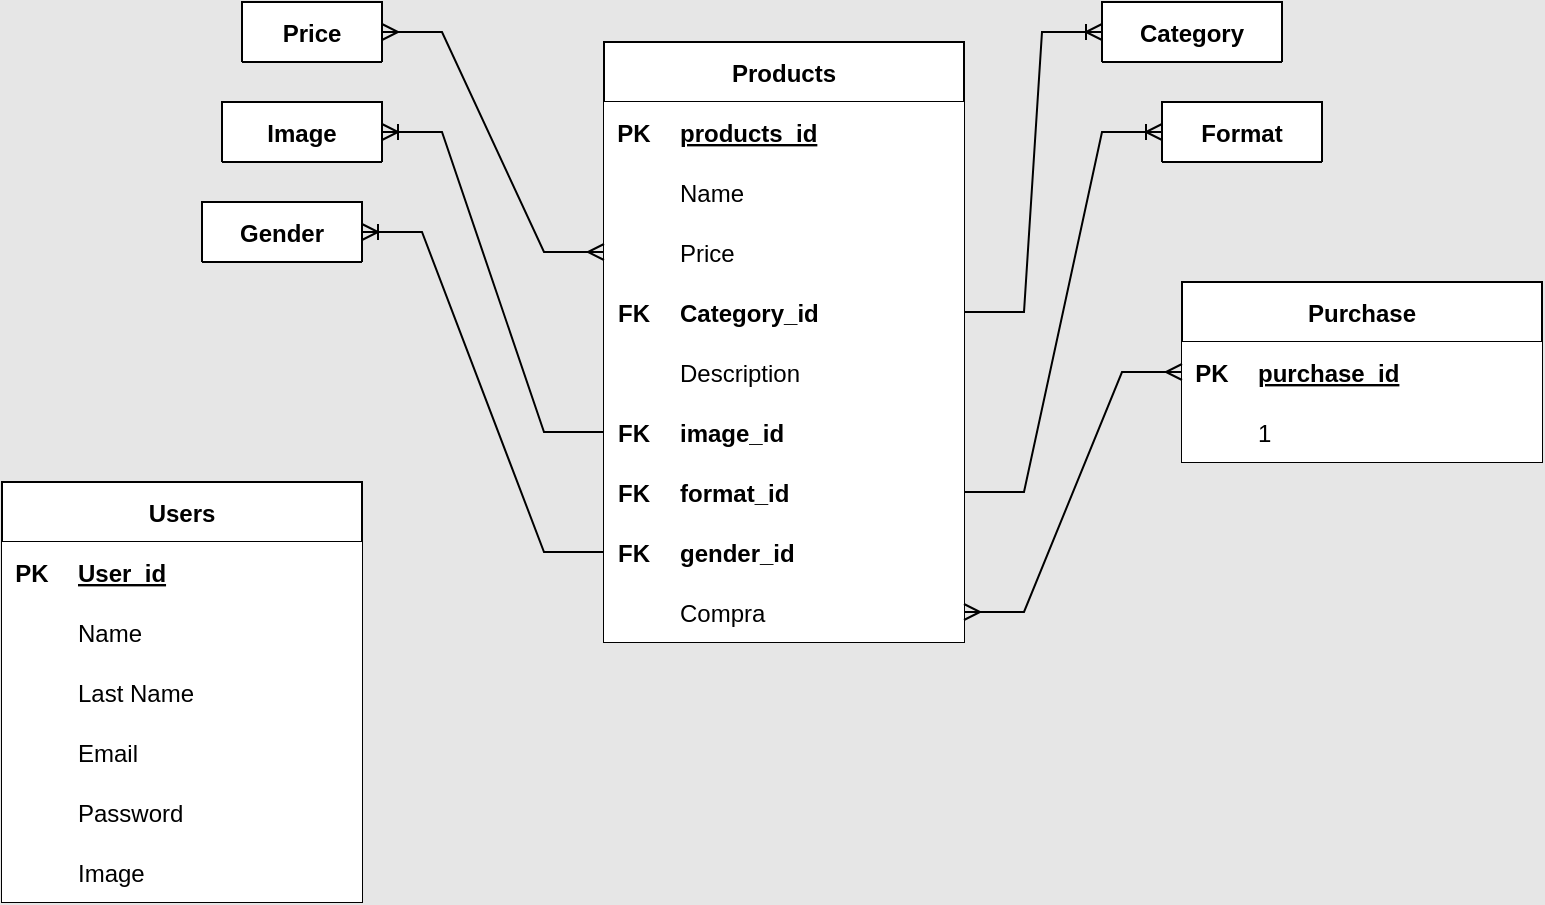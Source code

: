 <mxfile version="20.2.3" type="device" pages="2"><diagram id="osG1JZjiFrGXyNN-Rp7Y" name="Página-1"><mxGraphModel dx="1034" dy="654" grid="1" gridSize="10" guides="1" tooltips="1" connect="1" arrows="1" fold="1" page="1" pageScale="1" pageWidth="827" pageHeight="1169" background="#E6E6E6" math="0" shadow="0"><root><mxCell id="0"/><mxCell id="1" parent="0"/><mxCell id="tSnWI0hUo1XbRRiNBApb-18" value="Products" style="shape=table;startSize=30;container=1;collapsible=1;childLayout=tableLayout;fixedRows=1;rowLines=0;fontStyle=1;align=center;resizeLast=1;" vertex="1" parent="1"><mxGeometry x="331" y="40" width="180" height="300" as="geometry"><mxRectangle x="330" y="40" width="90" height="30" as="alternateBounds"/></mxGeometry></mxCell><mxCell id="tSnWI0hUo1XbRRiNBApb-19" value="" style="shape=tableRow;horizontal=0;startSize=0;swimlaneHead=0;swimlaneBody=0;collapsible=0;dropTarget=0;points=[[0,0.5],[1,0.5]];portConstraint=eastwest;top=0;left=0;right=0;bottom=1;" vertex="1" parent="tSnWI0hUo1XbRRiNBApb-18"><mxGeometry y="30" width="180" height="30" as="geometry"/></mxCell><mxCell id="tSnWI0hUo1XbRRiNBApb-20" value="PK" style="shape=partialRectangle;connectable=0;top=0;left=0;bottom=0;right=0;fontStyle=1;overflow=hidden;" vertex="1" parent="tSnWI0hUo1XbRRiNBApb-19"><mxGeometry width="30" height="30" as="geometry"><mxRectangle width="30" height="30" as="alternateBounds"/></mxGeometry></mxCell><mxCell id="tSnWI0hUo1XbRRiNBApb-21" value="products_id" style="shape=partialRectangle;connectable=0;top=0;left=0;bottom=0;right=0;align=left;spacingLeft=6;fontStyle=5;overflow=hidden;" vertex="1" parent="tSnWI0hUo1XbRRiNBApb-19"><mxGeometry x="30" width="150" height="30" as="geometry"><mxRectangle width="150" height="30" as="alternateBounds"/></mxGeometry></mxCell><mxCell id="tSnWI0hUo1XbRRiNBApb-22" value="" style="shape=tableRow;horizontal=0;startSize=0;swimlaneHead=0;swimlaneBody=0;collapsible=0;dropTarget=0;points=[[0,0.5],[1,0.5]];portConstraint=eastwest;top=0;left=0;right=0;bottom=0;" vertex="1" parent="tSnWI0hUo1XbRRiNBApb-18"><mxGeometry y="60" width="180" height="30" as="geometry"/></mxCell><mxCell id="tSnWI0hUo1XbRRiNBApb-23" value="" style="shape=partialRectangle;connectable=0;top=0;left=0;bottom=0;right=0;editable=1;overflow=hidden;" vertex="1" parent="tSnWI0hUo1XbRRiNBApb-22"><mxGeometry width="30" height="30" as="geometry"><mxRectangle width="30" height="30" as="alternateBounds"/></mxGeometry></mxCell><mxCell id="tSnWI0hUo1XbRRiNBApb-24" value="Name" style="shape=partialRectangle;connectable=0;top=0;left=0;bottom=0;right=0;align=left;spacingLeft=6;overflow=hidden;" vertex="1" parent="tSnWI0hUo1XbRRiNBApb-22"><mxGeometry x="30" width="150" height="30" as="geometry"><mxRectangle width="150" height="30" as="alternateBounds"/></mxGeometry></mxCell><mxCell id="tSnWI0hUo1XbRRiNBApb-28" value="" style="shape=tableRow;horizontal=0;startSize=0;swimlaneHead=0;swimlaneBody=0;collapsible=0;dropTarget=0;points=[[0,0.5],[1,0.5]];portConstraint=eastwest;top=0;left=0;right=0;bottom=0;" vertex="1" parent="tSnWI0hUo1XbRRiNBApb-18"><mxGeometry y="90" width="180" height="30" as="geometry"/></mxCell><mxCell id="tSnWI0hUo1XbRRiNBApb-29" value="" style="shape=partialRectangle;connectable=0;top=0;left=0;bottom=0;right=0;editable=1;overflow=hidden;fontStyle=1" vertex="1" parent="tSnWI0hUo1XbRRiNBApb-28"><mxGeometry width="30" height="30" as="geometry"><mxRectangle width="30" height="30" as="alternateBounds"/></mxGeometry></mxCell><mxCell id="tSnWI0hUo1XbRRiNBApb-30" value="Price" style="shape=partialRectangle;connectable=0;top=0;left=0;bottom=0;right=0;align=left;spacingLeft=6;overflow=hidden;fontStyle=0" vertex="1" parent="tSnWI0hUo1XbRRiNBApb-28"><mxGeometry x="30" width="150" height="30" as="geometry"><mxRectangle width="150" height="30" as="alternateBounds"/></mxGeometry></mxCell><mxCell id="tSnWI0hUo1XbRRiNBApb-25" value="" style="shape=tableRow;horizontal=0;startSize=0;swimlaneHead=0;swimlaneBody=0;collapsible=0;dropTarget=0;points=[[0,0.5],[1,0.5]];portConstraint=eastwest;top=0;left=0;right=0;bottom=0;" vertex="1" parent="tSnWI0hUo1XbRRiNBApb-18"><mxGeometry y="120" width="180" height="30" as="geometry"/></mxCell><mxCell id="tSnWI0hUo1XbRRiNBApb-26" value="FK" style="shape=partialRectangle;connectable=0;top=0;left=0;bottom=0;right=0;editable=1;overflow=hidden;fontStyle=1" vertex="1" parent="tSnWI0hUo1XbRRiNBApb-25"><mxGeometry width="30" height="30" as="geometry"><mxRectangle width="30" height="30" as="alternateBounds"/></mxGeometry></mxCell><mxCell id="tSnWI0hUo1XbRRiNBApb-27" value="Category_id " style="shape=partialRectangle;connectable=0;top=0;left=0;bottom=0;right=0;align=left;spacingLeft=6;overflow=hidden;fontStyle=1" vertex="1" parent="tSnWI0hUo1XbRRiNBApb-25"><mxGeometry x="30" width="150" height="30" as="geometry"><mxRectangle width="150" height="30" as="alternateBounds"/></mxGeometry></mxCell><mxCell id="tSnWI0hUo1XbRRiNBApb-197" value="" style="shape=tableRow;horizontal=0;startSize=0;swimlaneHead=0;swimlaneBody=0;collapsible=0;dropTarget=0;points=[[0,0.5],[1,0.5]];portConstraint=eastwest;top=0;left=0;right=0;bottom=0;" vertex="1" parent="tSnWI0hUo1XbRRiNBApb-18"><mxGeometry y="150" width="180" height="30" as="geometry"/></mxCell><mxCell id="tSnWI0hUo1XbRRiNBApb-198" value="" style="shape=partialRectangle;connectable=0;fillColor=none;top=0;left=0;bottom=0;right=0;editable=1;overflow=hidden;" vertex="1" parent="tSnWI0hUo1XbRRiNBApb-197"><mxGeometry width="30" height="30" as="geometry"><mxRectangle width="30" height="30" as="alternateBounds"/></mxGeometry></mxCell><mxCell id="tSnWI0hUo1XbRRiNBApb-199" value="Description" style="shape=partialRectangle;connectable=0;fillColor=none;top=0;left=0;bottom=0;right=0;align=left;spacingLeft=6;overflow=hidden;" vertex="1" parent="tSnWI0hUo1XbRRiNBApb-197"><mxGeometry x="30" width="150" height="30" as="geometry"><mxRectangle width="150" height="30" as="alternateBounds"/></mxGeometry></mxCell><mxCell id="tSnWI0hUo1XbRRiNBApb-71" value="" style="shape=tableRow;horizontal=0;startSize=0;swimlaneHead=0;swimlaneBody=0;collapsible=0;dropTarget=0;points=[[0,0.5],[1,0.5]];portConstraint=eastwest;top=0;left=0;right=0;bottom=0;" vertex="1" parent="tSnWI0hUo1XbRRiNBApb-18"><mxGeometry y="180" width="180" height="30" as="geometry"/></mxCell><mxCell id="tSnWI0hUo1XbRRiNBApb-72" value="FK" style="shape=partialRectangle;connectable=0;fillColor=none;top=0;left=0;bottom=0;right=0;editable=1;overflow=hidden;fontStyle=1" vertex="1" parent="tSnWI0hUo1XbRRiNBApb-71"><mxGeometry width="30" height="30" as="geometry"><mxRectangle width="30" height="30" as="alternateBounds"/></mxGeometry></mxCell><mxCell id="tSnWI0hUo1XbRRiNBApb-73" value="image_id  " style="shape=partialRectangle;connectable=0;fillColor=none;top=0;left=0;bottom=0;right=0;align=left;spacingLeft=6;overflow=hidden;fontStyle=1" vertex="1" parent="tSnWI0hUo1XbRRiNBApb-71"><mxGeometry x="30" width="150" height="30" as="geometry"><mxRectangle width="150" height="30" as="alternateBounds"/></mxGeometry></mxCell><mxCell id="tSnWI0hUo1XbRRiNBApb-78" value="" style="shape=tableRow;horizontal=0;startSize=0;swimlaneHead=0;swimlaneBody=0;collapsible=0;dropTarget=0;points=[[0,0.5],[1,0.5]];portConstraint=eastwest;top=0;left=0;right=0;bottom=0;" vertex="1" parent="tSnWI0hUo1XbRRiNBApb-18"><mxGeometry y="210" width="180" height="30" as="geometry"/></mxCell><mxCell id="tSnWI0hUo1XbRRiNBApb-79" value="FK" style="shape=partialRectangle;connectable=0;fillColor=none;top=0;left=0;bottom=0;right=0;editable=1;overflow=hidden;fontStyle=1" vertex="1" parent="tSnWI0hUo1XbRRiNBApb-78"><mxGeometry width="30" height="30" as="geometry"><mxRectangle width="30" height="30" as="alternateBounds"/></mxGeometry></mxCell><mxCell id="tSnWI0hUo1XbRRiNBApb-80" value="format_id     " style="shape=partialRectangle;connectable=0;fillColor=none;top=0;left=0;bottom=0;right=0;align=left;spacingLeft=6;overflow=hidden;fontStyle=1" vertex="1" parent="tSnWI0hUo1XbRRiNBApb-78"><mxGeometry x="30" width="150" height="30" as="geometry"><mxRectangle width="150" height="30" as="alternateBounds"/></mxGeometry></mxCell><mxCell id="tSnWI0hUo1XbRRiNBApb-81" value="" style="shape=tableRow;horizontal=0;startSize=0;swimlaneHead=0;swimlaneBody=0;collapsible=0;dropTarget=0;points=[[0,0.5],[1,0.5]];portConstraint=eastwest;top=0;left=0;right=0;bottom=0;" vertex="1" parent="tSnWI0hUo1XbRRiNBApb-18"><mxGeometry y="240" width="180" height="30" as="geometry"/></mxCell><mxCell id="tSnWI0hUo1XbRRiNBApb-82" value="FK" style="shape=partialRectangle;connectable=0;fillColor=none;top=0;left=0;bottom=0;right=0;editable=1;overflow=hidden;fontStyle=1" vertex="1" parent="tSnWI0hUo1XbRRiNBApb-81"><mxGeometry width="30" height="30" as="geometry"><mxRectangle width="30" height="30" as="alternateBounds"/></mxGeometry></mxCell><mxCell id="tSnWI0hUo1XbRRiNBApb-83" value="gender_id  " style="shape=partialRectangle;connectable=0;fillColor=none;top=0;left=0;bottom=0;right=0;align=left;spacingLeft=6;overflow=hidden;fontStyle=1" vertex="1" parent="tSnWI0hUo1XbRRiNBApb-81"><mxGeometry x="30" width="150" height="30" as="geometry"><mxRectangle width="150" height="30" as="alternateBounds"/></mxGeometry></mxCell><mxCell id="ZPUxsnB6QXGZLkfmEybW-33" value="" style="shape=tableRow;horizontal=0;startSize=0;swimlaneHead=0;swimlaneBody=0;collapsible=0;dropTarget=0;points=[[0,0.5],[1,0.5]];portConstraint=eastwest;top=0;left=0;right=0;bottom=0;strokeWidth=1;" vertex="1" parent="tSnWI0hUo1XbRRiNBApb-18"><mxGeometry y="270" width="180" height="30" as="geometry"/></mxCell><mxCell id="ZPUxsnB6QXGZLkfmEybW-34" value="" style="shape=partialRectangle;connectable=0;fillColor=none;top=0;left=0;bottom=0;right=0;editable=1;overflow=hidden;strokeColor=#000000;strokeWidth=1;" vertex="1" parent="ZPUxsnB6QXGZLkfmEybW-33"><mxGeometry width="30" height="30" as="geometry"><mxRectangle width="30" height="30" as="alternateBounds"/></mxGeometry></mxCell><mxCell id="ZPUxsnB6QXGZLkfmEybW-35" value="Compra" style="shape=partialRectangle;connectable=0;fillColor=none;top=0;left=0;bottom=0;right=0;align=left;spacingLeft=6;overflow=hidden;strokeColor=#000000;strokeWidth=1;" vertex="1" parent="ZPUxsnB6QXGZLkfmEybW-33"><mxGeometry x="30" width="150" height="30" as="geometry"><mxRectangle width="150" height="30" as="alternateBounds"/></mxGeometry></mxCell><mxCell id="tSnWI0hUo1XbRRiNBApb-31" value="Category" style="shape=table;startSize=30;container=1;collapsible=1;childLayout=tableLayout;fixedRows=1;rowLines=0;fontStyle=1;align=center;resizeLast=1;" vertex="1" collapsed="1" parent="1"><mxGeometry x="580" y="20" width="90" height="30" as="geometry"><mxRectangle x="580" y="20" width="120" height="90" as="alternateBounds"/></mxGeometry></mxCell><mxCell id="tSnWI0hUo1XbRRiNBApb-32" value="" style="shape=tableRow;horizontal=0;startSize=0;swimlaneHead=0;swimlaneBody=0;collapsible=0;dropTarget=0;points=[[0,0.5],[1,0.5]];portConstraint=eastwest;top=0;left=0;right=0;bottom=1;" vertex="1" parent="tSnWI0hUo1XbRRiNBApb-31"><mxGeometry y="30" width="120" height="30" as="geometry"/></mxCell><mxCell id="tSnWI0hUo1XbRRiNBApb-33" value="PK" style="shape=partialRectangle;connectable=0;top=0;left=0;bottom=0;right=0;fontStyle=1;overflow=hidden;" vertex="1" parent="tSnWI0hUo1XbRRiNBApb-32"><mxGeometry width="30" height="30" as="geometry"><mxRectangle width="30" height="30" as="alternateBounds"/></mxGeometry></mxCell><mxCell id="tSnWI0hUo1XbRRiNBApb-34" value="category_id" style="shape=partialRectangle;connectable=0;top=0;left=0;bottom=0;right=0;align=left;spacingLeft=6;fontStyle=5;overflow=hidden;" vertex="1" parent="tSnWI0hUo1XbRRiNBApb-32"><mxGeometry x="30" width="90" height="30" as="geometry"><mxRectangle width="90" height="30" as="alternateBounds"/></mxGeometry></mxCell><mxCell id="tSnWI0hUo1XbRRiNBApb-41" value="" style="shape=tableRow;horizontal=0;startSize=0;swimlaneHead=0;swimlaneBody=0;collapsible=0;dropTarget=0;points=[[0,0.5],[1,0.5]];portConstraint=eastwest;top=0;left=0;right=0;bottom=0;" vertex="1" parent="tSnWI0hUo1XbRRiNBApb-31"><mxGeometry y="60" width="120" height="30" as="geometry"/></mxCell><mxCell id="tSnWI0hUo1XbRRiNBApb-42" value="" style="shape=partialRectangle;connectable=0;top=0;left=0;bottom=0;right=0;editable=1;overflow=hidden;" vertex="1" parent="tSnWI0hUo1XbRRiNBApb-41"><mxGeometry width="30" height="30" as="geometry"><mxRectangle width="30" height="30" as="alternateBounds"/></mxGeometry></mxCell><mxCell id="tSnWI0hUo1XbRRiNBApb-43" value="Categoria" style="shape=partialRectangle;connectable=0;top=0;left=0;bottom=0;right=0;align=left;spacingLeft=6;overflow=hidden;" vertex="1" parent="tSnWI0hUo1XbRRiNBApb-41"><mxGeometry x="30" width="90" height="30" as="geometry"><mxRectangle width="90" height="30" as="alternateBounds"/></mxGeometry></mxCell><mxCell id="tSnWI0hUo1XbRRiNBApb-44" value="Price" style="shape=table;startSize=30;container=1;collapsible=1;childLayout=tableLayout;fixedRows=1;rowLines=0;fontStyle=1;align=center;resizeLast=1;" vertex="1" collapsed="1" parent="1"><mxGeometry x="150" y="20" width="70" height="30" as="geometry"><mxRectangle x="150" y="20" width="120" height="90" as="alternateBounds"/></mxGeometry></mxCell><mxCell id="tSnWI0hUo1XbRRiNBApb-45" value="" style="shape=tableRow;horizontal=0;startSize=0;swimlaneHead=0;swimlaneBody=0;collapsible=0;dropTarget=0;points=[[0,0.5],[1,0.5]];portConstraint=eastwest;top=0;left=0;right=0;bottom=1;" vertex="1" parent="tSnWI0hUo1XbRRiNBApb-44"><mxGeometry y="30" width="120" height="30" as="geometry"/></mxCell><mxCell id="tSnWI0hUo1XbRRiNBApb-46" value="PK" style="shape=partialRectangle;connectable=0;top=0;left=0;bottom=0;right=0;fontStyle=1;overflow=hidden;" vertex="1" parent="tSnWI0hUo1XbRRiNBApb-45"><mxGeometry width="30" height="30" as="geometry"><mxRectangle width="30" height="30" as="alternateBounds"/></mxGeometry></mxCell><mxCell id="tSnWI0hUo1XbRRiNBApb-47" value="price_id" style="shape=partialRectangle;connectable=0;top=0;left=0;bottom=0;right=0;align=left;spacingLeft=6;fontStyle=5;overflow=hidden;" vertex="1" parent="tSnWI0hUo1XbRRiNBApb-45"><mxGeometry x="30" width="90" height="30" as="geometry"><mxRectangle width="90" height="30" as="alternateBounds"/></mxGeometry></mxCell><mxCell id="tSnWI0hUo1XbRRiNBApb-48" value="" style="shape=tableRow;horizontal=0;startSize=0;swimlaneHead=0;swimlaneBody=0;collapsible=0;dropTarget=0;points=[[0,0.5],[1,0.5]];portConstraint=eastwest;top=0;left=0;right=0;bottom=0;" vertex="1" parent="tSnWI0hUo1XbRRiNBApb-44"><mxGeometry y="60" width="120" height="30" as="geometry"/></mxCell><mxCell id="tSnWI0hUo1XbRRiNBApb-49" value="" style="shape=partialRectangle;connectable=0;top=0;left=0;bottom=0;right=0;editable=1;overflow=hidden;" vertex="1" parent="tSnWI0hUo1XbRRiNBApb-48"><mxGeometry width="30" height="30" as="geometry"><mxRectangle width="30" height="30" as="alternateBounds"/></mxGeometry></mxCell><mxCell id="tSnWI0hUo1XbRRiNBApb-50" value="Precio" style="shape=partialRectangle;connectable=0;top=0;left=0;bottom=0;right=0;align=left;spacingLeft=6;overflow=hidden;" vertex="1" parent="tSnWI0hUo1XbRRiNBApb-48"><mxGeometry x="30" width="90" height="30" as="geometry"><mxRectangle width="90" height="30" as="alternateBounds"/></mxGeometry></mxCell><mxCell id="tSnWI0hUo1XbRRiNBApb-88" value="Format" style="shape=table;startSize=30;container=1;collapsible=1;childLayout=tableLayout;fixedRows=1;rowLines=0;fontStyle=1;align=center;resizeLast=1;" vertex="1" collapsed="1" parent="1"><mxGeometry x="610" y="70" width="80" height="30" as="geometry"><mxRectangle x="610" y="70" width="200" height="90" as="alternateBounds"/></mxGeometry></mxCell><mxCell id="tSnWI0hUo1XbRRiNBApb-89" value="" style="shape=tableRow;horizontal=0;startSize=0;swimlaneHead=0;swimlaneBody=0;collapsible=0;dropTarget=0;points=[[0,0.5],[1,0.5]];portConstraint=eastwest;top=0;left=0;right=0;bottom=1;" vertex="1" parent="tSnWI0hUo1XbRRiNBApb-88"><mxGeometry y="30" width="200" height="30" as="geometry"/></mxCell><mxCell id="tSnWI0hUo1XbRRiNBApb-90" value="PK" style="shape=partialRectangle;connectable=0;top=0;left=0;bottom=0;right=0;fontStyle=1;overflow=hidden;" vertex="1" parent="tSnWI0hUo1XbRRiNBApb-89"><mxGeometry width="30" height="30" as="geometry"><mxRectangle width="30" height="30" as="alternateBounds"/></mxGeometry></mxCell><mxCell id="tSnWI0hUo1XbRRiNBApb-91" value="format_id" style="shape=partialRectangle;connectable=0;top=0;left=0;bottom=0;right=0;align=left;spacingLeft=6;fontStyle=5;overflow=hidden;" vertex="1" parent="tSnWI0hUo1XbRRiNBApb-89"><mxGeometry x="30" width="170" height="30" as="geometry"><mxRectangle width="170" height="30" as="alternateBounds"/></mxGeometry></mxCell><mxCell id="tSnWI0hUo1XbRRiNBApb-92" value="" style="shape=tableRow;horizontal=0;startSize=0;swimlaneHead=0;swimlaneBody=0;collapsible=0;dropTarget=0;points=[[0,0.5],[1,0.5]];portConstraint=eastwest;top=0;left=0;right=0;bottom=0;" vertex="1" parent="tSnWI0hUo1XbRRiNBApb-88"><mxGeometry y="60" width="200" height="30" as="geometry"/></mxCell><mxCell id="tSnWI0hUo1XbRRiNBApb-93" value="" style="shape=partialRectangle;connectable=0;top=0;left=0;bottom=0;right=0;editable=1;overflow=hidden;" vertex="1" parent="tSnWI0hUo1XbRRiNBApb-92"><mxGeometry width="30" height="30" as="geometry"><mxRectangle width="30" height="30" as="alternateBounds"/></mxGeometry></mxCell><mxCell id="tSnWI0hUo1XbRRiNBApb-94" value="Soft/hard/semi-hard cover" style="shape=partialRectangle;connectable=0;top=0;left=0;bottom=0;right=0;align=left;spacingLeft=6;overflow=hidden;" vertex="1" parent="tSnWI0hUo1XbRRiNBApb-92"><mxGeometry x="30" width="170" height="30" as="geometry"><mxRectangle width="170" height="30" as="alternateBounds"/></mxGeometry></mxCell><mxCell id="tSnWI0hUo1XbRRiNBApb-101" value="Gender" style="shape=table;startSize=30;container=1;collapsible=1;childLayout=tableLayout;fixedRows=1;rowLines=0;fontStyle=1;align=center;resizeLast=1;" vertex="1" collapsed="1" parent="1"><mxGeometry x="130" y="120" width="80" height="30" as="geometry"><mxRectangle x="130" y="120" width="180" height="90" as="alternateBounds"/></mxGeometry></mxCell><mxCell id="tSnWI0hUo1XbRRiNBApb-102" value="" style="shape=tableRow;horizontal=0;startSize=0;swimlaneHead=0;swimlaneBody=0;collapsible=0;dropTarget=0;points=[[0,0.5],[1,0.5]];portConstraint=eastwest;top=0;left=0;right=0;bottom=1;" vertex="1" parent="tSnWI0hUo1XbRRiNBApb-101"><mxGeometry y="30" width="180" height="30" as="geometry"/></mxCell><mxCell id="tSnWI0hUo1XbRRiNBApb-103" value="PK" style="shape=partialRectangle;connectable=0;top=0;left=0;bottom=0;right=0;fontStyle=1;overflow=hidden;" vertex="1" parent="tSnWI0hUo1XbRRiNBApb-102"><mxGeometry width="30" height="30" as="geometry"><mxRectangle width="30" height="30" as="alternateBounds"/></mxGeometry></mxCell><mxCell id="tSnWI0hUo1XbRRiNBApb-104" value="gender_id" style="shape=partialRectangle;connectable=0;top=0;left=0;bottom=0;right=0;align=left;spacingLeft=6;fontStyle=5;overflow=hidden;" vertex="1" parent="tSnWI0hUo1XbRRiNBApb-102"><mxGeometry x="30" width="150" height="30" as="geometry"><mxRectangle width="150" height="30" as="alternateBounds"/></mxGeometry></mxCell><mxCell id="tSnWI0hUo1XbRRiNBApb-105" value="" style="shape=tableRow;horizontal=0;startSize=0;swimlaneHead=0;swimlaneBody=0;collapsible=0;dropTarget=0;points=[[0,0.5],[1,0.5]];portConstraint=eastwest;top=0;left=0;right=0;bottom=0;" vertex="1" parent="tSnWI0hUo1XbRRiNBApb-101"><mxGeometry y="60" width="180" height="30" as="geometry"/></mxCell><mxCell id="tSnWI0hUo1XbRRiNBApb-106" value="" style="shape=partialRectangle;connectable=0;top=0;left=0;bottom=0;right=0;editable=1;overflow=hidden;" vertex="1" parent="tSnWI0hUo1XbRRiNBApb-105"><mxGeometry width="30" height="30" as="geometry"><mxRectangle width="30" height="30" as="alternateBounds"/></mxGeometry></mxCell><mxCell id="tSnWI0hUo1XbRRiNBApb-107" value="Genero" style="shape=partialRectangle;connectable=0;top=0;left=0;bottom=0;right=0;align=left;spacingLeft=6;overflow=hidden;" vertex="1" parent="tSnWI0hUo1XbRRiNBApb-105"><mxGeometry x="30" width="150" height="30" as="geometry"><mxRectangle width="150" height="30" as="alternateBounds"/></mxGeometry></mxCell><mxCell id="tSnWI0hUo1XbRRiNBApb-172" value="Image" style="shape=table;startSize=30;container=1;collapsible=1;childLayout=tableLayout;fixedRows=1;rowLines=0;fontStyle=1;align=center;resizeLast=1;fillColor=#FFFFFF;gradientColor=none;" vertex="1" collapsed="1" parent="1"><mxGeometry x="140" y="70" width="80" height="30" as="geometry"><mxRectangle x="140" y="70" width="180" height="90" as="alternateBounds"/></mxGeometry></mxCell><mxCell id="tSnWI0hUo1XbRRiNBApb-173" value="" style="shape=tableRow;horizontal=0;startSize=0;swimlaneHead=0;swimlaneBody=0;fillColor=#FFFFFF;collapsible=0;dropTarget=0;points=[[0,0.5],[1,0.5]];portConstraint=eastwest;top=0;left=0;right=0;bottom=1;" vertex="1" parent="tSnWI0hUo1XbRRiNBApb-172"><mxGeometry y="30" width="180" height="30" as="geometry"/></mxCell><mxCell id="tSnWI0hUo1XbRRiNBApb-174" value="PK" style="shape=partialRectangle;connectable=0;fillColor=none;top=0;left=0;bottom=0;right=0;fontStyle=1;overflow=hidden;" vertex="1" parent="tSnWI0hUo1XbRRiNBApb-173"><mxGeometry width="30" height="30" as="geometry"><mxRectangle width="30" height="30" as="alternateBounds"/></mxGeometry></mxCell><mxCell id="tSnWI0hUo1XbRRiNBApb-175" value="image_id" style="shape=partialRectangle;connectable=0;fillColor=none;top=0;left=0;bottom=0;right=0;align=left;spacingLeft=6;fontStyle=5;overflow=hidden;" vertex="1" parent="tSnWI0hUo1XbRRiNBApb-173"><mxGeometry x="30" width="150" height="30" as="geometry"><mxRectangle width="150" height="30" as="alternateBounds"/></mxGeometry></mxCell><mxCell id="tSnWI0hUo1XbRRiNBApb-176" value="" style="shape=tableRow;horizontal=0;startSize=0;swimlaneHead=0;swimlaneBody=0;fillColor=#FFFFFF;collapsible=0;dropTarget=0;points=[[0,0.5],[1,0.5]];portConstraint=eastwest;top=0;left=0;right=0;bottom=0;" vertex="1" parent="tSnWI0hUo1XbRRiNBApb-172"><mxGeometry y="60" width="180" height="30" as="geometry"/></mxCell><mxCell id="tSnWI0hUo1XbRRiNBApb-177" value="" style="shape=partialRectangle;connectable=0;fillColor=none;top=0;left=0;bottom=0;right=0;editable=1;overflow=hidden;" vertex="1" parent="tSnWI0hUo1XbRRiNBApb-176"><mxGeometry width="30" height="30" as="geometry"><mxRectangle width="30" height="30" as="alternateBounds"/></mxGeometry></mxCell><mxCell id="tSnWI0hUo1XbRRiNBApb-178" value="Row 1" style="shape=partialRectangle;connectable=0;fillColor=none;top=0;left=0;bottom=0;right=0;align=left;spacingLeft=6;overflow=hidden;" vertex="1" parent="tSnWI0hUo1XbRRiNBApb-176"><mxGeometry x="30" width="150" height="30" as="geometry"><mxRectangle width="150" height="30" as="alternateBounds"/></mxGeometry></mxCell><mxCell id="tSnWI0hUo1XbRRiNBApb-185" value="" style="edgeStyle=entityRelationEdgeStyle;fontSize=12;html=1;endArrow=ERoneToMany;rounded=0;" edge="1" parent="1" source="tSnWI0hUo1XbRRiNBApb-25" target="tSnWI0hUo1XbRRiNBApb-32"><mxGeometry width="100" height="100" relative="1" as="geometry"><mxPoint x="180" y="160" as="sourcePoint"/><mxPoint x="280" y="60" as="targetPoint"/></mxGeometry></mxCell><mxCell id="tSnWI0hUo1XbRRiNBApb-127" value="users" style="" parent="0"/><mxCell id="tSnWI0hUo1XbRRiNBApb-200" value="" style="edgeStyle=entityRelationEdgeStyle;fontSize=12;html=1;endArrow=ERoneToMany;rounded=0;" edge="1" parent="tSnWI0hUo1XbRRiNBApb-127" source="tSnWI0hUo1XbRRiNBApb-78" target="tSnWI0hUo1XbRRiNBApb-89"><mxGeometry width="100" height="100" relative="1" as="geometry"><mxPoint x="230" y="300" as="sourcePoint"/><mxPoint x="330" y="200" as="targetPoint"/></mxGeometry></mxCell><mxCell id="tSnWI0hUo1XbRRiNBApb-206" value="" style="edgeStyle=entityRelationEdgeStyle;fontSize=12;html=1;endArrow=ERoneToMany;rounded=0;" edge="1" parent="tSnWI0hUo1XbRRiNBApb-127" source="tSnWI0hUo1XbRRiNBApb-81" target="tSnWI0hUo1XbRRiNBApb-102"><mxGeometry width="100" height="100" relative="1" as="geometry"><mxPoint x="110" y="280" as="sourcePoint"/><mxPoint x="280" y="160" as="targetPoint"/></mxGeometry></mxCell><mxCell id="tSnWI0hUo1XbRRiNBApb-207" value="" style="edgeStyle=entityRelationEdgeStyle;fontSize=12;html=1;endArrow=ERoneToMany;rounded=0;exitX=0;exitY=0.5;exitDx=0;exitDy=0;" edge="1" parent="tSnWI0hUo1XbRRiNBApb-127" source="tSnWI0hUo1XbRRiNBApb-71" target="tSnWI0hUo1XbRRiNBApb-173"><mxGeometry width="100" height="100" relative="1" as="geometry"><mxPoint x="320" y="160" as="sourcePoint"/><mxPoint x="420" y="60" as="targetPoint"/></mxGeometry></mxCell><mxCell id="tSnWI0hUo1XbRRiNBApb-208" value="" style="edgeStyle=entityRelationEdgeStyle;fontSize=12;html=1;endArrow=ERmany;startArrow=ERmany;rounded=0;entryX=0;entryY=0.5;entryDx=0;entryDy=0;" edge="1" parent="tSnWI0hUo1XbRRiNBApb-127" source="tSnWI0hUo1XbRRiNBApb-44" target="tSnWI0hUo1XbRRiNBApb-28"><mxGeometry width="100" height="100" relative="1" as="geometry"><mxPoint x="320" y="260" as="sourcePoint"/><mxPoint x="420" y="160" as="targetPoint"/></mxGeometry></mxCell><mxCell id="ZPUxsnB6QXGZLkfmEybW-1" value="Users" style="shape=table;startSize=30;container=1;collapsible=1;childLayout=tableLayout;fixedRows=1;rowLines=0;fontStyle=1;align=center;resizeLast=1;swimlaneFillColor=default;strokeWidth=1;" vertex="1" parent="tSnWI0hUo1XbRRiNBApb-127"><mxGeometry x="30" y="260" width="180" height="210" as="geometry"/></mxCell><mxCell id="ZPUxsnB6QXGZLkfmEybW-2" value="" style="shape=tableRow;horizontal=0;startSize=0;swimlaneHead=0;swimlaneBody=0;collapsible=0;dropTarget=0;points=[[0,0.5],[1,0.5]];portConstraint=eastwest;top=0;left=0;right=0;bottom=1;" vertex="1" parent="ZPUxsnB6QXGZLkfmEybW-1"><mxGeometry y="30" width="180" height="30" as="geometry"/></mxCell><mxCell id="ZPUxsnB6QXGZLkfmEybW-3" value="PK" style="shape=partialRectangle;connectable=0;top=0;left=0;bottom=0;right=0;fontStyle=1;overflow=hidden;" vertex="1" parent="ZPUxsnB6QXGZLkfmEybW-2"><mxGeometry width="30" height="30" as="geometry"><mxRectangle width="30" height="30" as="alternateBounds"/></mxGeometry></mxCell><mxCell id="ZPUxsnB6QXGZLkfmEybW-4" value="User_id" style="shape=partialRectangle;connectable=0;top=0;left=0;bottom=0;right=0;align=left;spacingLeft=6;fontStyle=5;overflow=hidden;" vertex="1" parent="ZPUxsnB6QXGZLkfmEybW-2"><mxGeometry x="30" width="150" height="30" as="geometry"><mxRectangle width="150" height="30" as="alternateBounds"/></mxGeometry></mxCell><mxCell id="ZPUxsnB6QXGZLkfmEybW-5" value="" style="shape=tableRow;horizontal=0;startSize=0;swimlaneHead=0;swimlaneBody=0;collapsible=0;dropTarget=0;points=[[0,0.5],[1,0.5]];portConstraint=eastwest;top=0;left=0;right=0;bottom=0;" vertex="1" parent="ZPUxsnB6QXGZLkfmEybW-1"><mxGeometry y="60" width="180" height="30" as="geometry"/></mxCell><mxCell id="ZPUxsnB6QXGZLkfmEybW-6" value="" style="shape=partialRectangle;connectable=0;top=0;left=0;bottom=0;right=0;editable=1;overflow=hidden;" vertex="1" parent="ZPUxsnB6QXGZLkfmEybW-5"><mxGeometry width="30" height="30" as="geometry"><mxRectangle width="30" height="30" as="alternateBounds"/></mxGeometry></mxCell><mxCell id="ZPUxsnB6QXGZLkfmEybW-7" value="Name" style="shape=partialRectangle;connectable=0;top=0;left=0;bottom=0;right=0;align=left;spacingLeft=6;overflow=hidden;" vertex="1" parent="ZPUxsnB6QXGZLkfmEybW-5"><mxGeometry x="30" width="150" height="30" as="geometry"><mxRectangle width="150" height="30" as="alternateBounds"/></mxGeometry></mxCell><mxCell id="ZPUxsnB6QXGZLkfmEybW-8" value="" style="shape=tableRow;horizontal=0;startSize=0;swimlaneHead=0;swimlaneBody=0;collapsible=0;dropTarget=0;points=[[0,0.5],[1,0.5]];portConstraint=eastwest;top=0;left=0;right=0;bottom=0;" vertex="1" parent="ZPUxsnB6QXGZLkfmEybW-1"><mxGeometry y="90" width="180" height="30" as="geometry"/></mxCell><mxCell id="ZPUxsnB6QXGZLkfmEybW-9" value="" style="shape=partialRectangle;connectable=0;top=0;left=0;bottom=0;right=0;editable=1;overflow=hidden;" vertex="1" parent="ZPUxsnB6QXGZLkfmEybW-8"><mxGeometry width="30" height="30" as="geometry"><mxRectangle width="30" height="30" as="alternateBounds"/></mxGeometry></mxCell><mxCell id="ZPUxsnB6QXGZLkfmEybW-10" value="Last Name" style="shape=partialRectangle;connectable=0;top=0;left=0;bottom=0;right=0;align=left;spacingLeft=6;overflow=hidden;" vertex="1" parent="ZPUxsnB6QXGZLkfmEybW-8"><mxGeometry x="30" width="150" height="30" as="geometry"><mxRectangle width="150" height="30" as="alternateBounds"/></mxGeometry></mxCell><mxCell id="ZPUxsnB6QXGZLkfmEybW-11" value="" style="shape=tableRow;horizontal=0;startSize=0;swimlaneHead=0;swimlaneBody=0;collapsible=0;dropTarget=0;points=[[0,0.5],[1,0.5]];portConstraint=eastwest;top=0;left=0;right=0;bottom=0;" vertex="1" parent="ZPUxsnB6QXGZLkfmEybW-1"><mxGeometry y="120" width="180" height="30" as="geometry"/></mxCell><mxCell id="ZPUxsnB6QXGZLkfmEybW-12" value="" style="shape=partialRectangle;connectable=0;top=0;left=0;bottom=0;right=0;editable=1;overflow=hidden;" vertex="1" parent="ZPUxsnB6QXGZLkfmEybW-11"><mxGeometry width="30" height="30" as="geometry"><mxRectangle width="30" height="30" as="alternateBounds"/></mxGeometry></mxCell><mxCell id="ZPUxsnB6QXGZLkfmEybW-13" value="Email" style="shape=partialRectangle;connectable=0;top=0;left=0;bottom=0;right=0;align=left;spacingLeft=6;overflow=hidden;" vertex="1" parent="ZPUxsnB6QXGZLkfmEybW-11"><mxGeometry x="30" width="150" height="30" as="geometry"><mxRectangle width="150" height="30" as="alternateBounds"/></mxGeometry></mxCell><mxCell id="ZPUxsnB6QXGZLkfmEybW-14" value="" style="shape=tableRow;horizontal=0;startSize=0;swimlaneHead=0;swimlaneBody=0;collapsible=0;dropTarget=0;points=[[0,0.5],[1,0.5]];portConstraint=eastwest;top=0;left=0;right=0;bottom=0;" vertex="1" parent="ZPUxsnB6QXGZLkfmEybW-1"><mxGeometry y="150" width="180" height="30" as="geometry"/></mxCell><mxCell id="ZPUxsnB6QXGZLkfmEybW-15" value="" style="shape=partialRectangle;connectable=0;top=0;left=0;bottom=0;right=0;editable=1;overflow=hidden;" vertex="1" parent="ZPUxsnB6QXGZLkfmEybW-14"><mxGeometry width="30" height="30" as="geometry"><mxRectangle width="30" height="30" as="alternateBounds"/></mxGeometry></mxCell><mxCell id="ZPUxsnB6QXGZLkfmEybW-16" value="Password" style="shape=partialRectangle;connectable=0;top=0;left=0;bottom=0;right=0;align=left;spacingLeft=6;overflow=hidden;" vertex="1" parent="ZPUxsnB6QXGZLkfmEybW-14"><mxGeometry x="30" width="150" height="30" as="geometry"><mxRectangle width="150" height="30" as="alternateBounds"/></mxGeometry></mxCell><mxCell id="ZPUxsnB6QXGZLkfmEybW-17" value="" style="shape=tableRow;horizontal=0;startSize=0;swimlaneHead=0;swimlaneBody=0;collapsible=0;dropTarget=0;points=[[0,0.5],[1,0.5]];portConstraint=eastwest;top=0;left=0;right=0;bottom=0;" vertex="1" parent="ZPUxsnB6QXGZLkfmEybW-1"><mxGeometry y="180" width="180" height="30" as="geometry"/></mxCell><mxCell id="ZPUxsnB6QXGZLkfmEybW-18" value="" style="shape=partialRectangle;connectable=0;top=0;left=0;bottom=0;right=0;editable=1;overflow=hidden;" vertex="1" parent="ZPUxsnB6QXGZLkfmEybW-17"><mxGeometry width="30" height="30" as="geometry"><mxRectangle width="30" height="30" as="alternateBounds"/></mxGeometry></mxCell><mxCell id="ZPUxsnB6QXGZLkfmEybW-19" value="Image" style="shape=partialRectangle;connectable=0;top=0;left=0;bottom=0;right=0;align=left;spacingLeft=6;overflow=hidden;" vertex="1" parent="ZPUxsnB6QXGZLkfmEybW-17"><mxGeometry x="30" width="150" height="30" as="geometry"><mxRectangle width="150" height="30" as="alternateBounds"/></mxGeometry></mxCell><mxCell id="ZPUxsnB6QXGZLkfmEybW-20" value="Purchase" style="shape=table;startSize=30;container=1;collapsible=1;childLayout=tableLayout;fixedRows=1;rowLines=0;fontStyle=1;align=center;resizeLast=1;strokeWidth=1;" vertex="1" parent="tSnWI0hUo1XbRRiNBApb-127"><mxGeometry x="620" y="160" width="180" height="90" as="geometry"/></mxCell><mxCell id="ZPUxsnB6QXGZLkfmEybW-21" value="" style="shape=tableRow;horizontal=0;startSize=0;swimlaneHead=0;swimlaneBody=0;collapsible=0;dropTarget=0;points=[[0,0.5],[1,0.5]];portConstraint=eastwest;top=0;left=0;right=0;bottom=1;strokeWidth=1;" vertex="1" parent="ZPUxsnB6QXGZLkfmEybW-20"><mxGeometry y="30" width="180" height="30" as="geometry"/></mxCell><mxCell id="ZPUxsnB6QXGZLkfmEybW-22" value="PK" style="shape=partialRectangle;connectable=0;top=0;left=0;bottom=0;right=0;fontStyle=1;overflow=hidden;strokeWidth=1;" vertex="1" parent="ZPUxsnB6QXGZLkfmEybW-21"><mxGeometry width="30" height="30" as="geometry"><mxRectangle width="30" height="30" as="alternateBounds"/></mxGeometry></mxCell><mxCell id="ZPUxsnB6QXGZLkfmEybW-23" value="purchase_id" style="shape=partialRectangle;connectable=0;top=0;left=0;bottom=0;right=0;align=left;spacingLeft=6;fontStyle=5;overflow=hidden;strokeWidth=1;" vertex="1" parent="ZPUxsnB6QXGZLkfmEybW-21"><mxGeometry x="30" width="150" height="30" as="geometry"><mxRectangle width="150" height="30" as="alternateBounds"/></mxGeometry></mxCell><mxCell id="ZPUxsnB6QXGZLkfmEybW-30" value="" style="shape=tableRow;horizontal=0;startSize=0;swimlaneHead=0;swimlaneBody=0;collapsible=0;dropTarget=0;points=[[0,0.5],[1,0.5]];portConstraint=eastwest;top=0;left=0;right=0;bottom=0;strokeWidth=1;" vertex="1" parent="ZPUxsnB6QXGZLkfmEybW-20"><mxGeometry y="60" width="180" height="30" as="geometry"/></mxCell><mxCell id="ZPUxsnB6QXGZLkfmEybW-31" value="" style="shape=partialRectangle;connectable=0;top=0;left=0;bottom=0;right=0;editable=1;overflow=hidden;strokeWidth=1;" vertex="1" parent="ZPUxsnB6QXGZLkfmEybW-30"><mxGeometry width="30" height="30" as="geometry"><mxRectangle width="30" height="30" as="alternateBounds"/></mxGeometry></mxCell><mxCell id="ZPUxsnB6QXGZLkfmEybW-32" value="1" style="shape=partialRectangle;connectable=0;top=0;left=0;bottom=0;right=0;align=left;spacingLeft=6;overflow=hidden;strokeWidth=1;" vertex="1" parent="ZPUxsnB6QXGZLkfmEybW-30"><mxGeometry x="30" width="150" height="30" as="geometry"><mxRectangle width="150" height="30" as="alternateBounds"/></mxGeometry></mxCell><mxCell id="ZPUxsnB6QXGZLkfmEybW-36" value="" style="edgeStyle=entityRelationEdgeStyle;fontSize=12;html=1;endArrow=ERmany;startArrow=ERmany;rounded=0;" edge="1" parent="tSnWI0hUo1XbRRiNBApb-127" source="ZPUxsnB6QXGZLkfmEybW-33" target="ZPUxsnB6QXGZLkfmEybW-21"><mxGeometry width="100" height="100" relative="1" as="geometry"><mxPoint x="500" y="380" as="sourcePoint"/><mxPoint x="600" y="280" as="targetPoint"/></mxGeometry></mxCell></root></mxGraphModel></diagram><diagram id="FpJR17KSeedpR7ecz-Sx" name="Página-2"><mxGraphModel dx="739" dy="467" grid="1" gridSize="10" guides="1" tooltips="1" connect="1" arrows="1" fold="1" page="1" pageScale="1" pageWidth="827" pageHeight="1169" math="0" shadow="0"><root><mxCell id="0"/><mxCell id="1" parent="0"/><mxCell id="SeFpLEHGsiJAOXxnxoZS-23" value="Users" style="shape=table;startSize=30;container=1;collapsible=1;childLayout=tableLayout;fixedRows=1;rowLines=0;fontStyle=1;align=center;resizeLast=1;swimlaneFillColor=default;strokeWidth=1;" vertex="1" parent="1"><mxGeometry x="50" y="10" width="180" height="210" as="geometry"/></mxCell><mxCell id="SeFpLEHGsiJAOXxnxoZS-24" value="" style="shape=tableRow;horizontal=0;startSize=0;swimlaneHead=0;swimlaneBody=0;collapsible=0;dropTarget=0;points=[[0,0.5],[1,0.5]];portConstraint=eastwest;top=0;left=0;right=0;bottom=1;" vertex="1" parent="SeFpLEHGsiJAOXxnxoZS-23"><mxGeometry y="30" width="180" height="30" as="geometry"/></mxCell><mxCell id="SeFpLEHGsiJAOXxnxoZS-25" value="PK" style="shape=partialRectangle;connectable=0;top=0;left=0;bottom=0;right=0;fontStyle=1;overflow=hidden;" vertex="1" parent="SeFpLEHGsiJAOXxnxoZS-24"><mxGeometry width="30" height="30" as="geometry"><mxRectangle width="30" height="30" as="alternateBounds"/></mxGeometry></mxCell><mxCell id="SeFpLEHGsiJAOXxnxoZS-26" value="User_id" style="shape=partialRectangle;connectable=0;top=0;left=0;bottom=0;right=0;align=left;spacingLeft=6;fontStyle=5;overflow=hidden;" vertex="1" parent="SeFpLEHGsiJAOXxnxoZS-24"><mxGeometry x="30" width="150" height="30" as="geometry"><mxRectangle width="150" height="30" as="alternateBounds"/></mxGeometry></mxCell><mxCell id="SeFpLEHGsiJAOXxnxoZS-27" value="" style="shape=tableRow;horizontal=0;startSize=0;swimlaneHead=0;swimlaneBody=0;collapsible=0;dropTarget=0;points=[[0,0.5],[1,0.5]];portConstraint=eastwest;top=0;left=0;right=0;bottom=0;" vertex="1" parent="SeFpLEHGsiJAOXxnxoZS-23"><mxGeometry y="60" width="180" height="30" as="geometry"/></mxCell><mxCell id="SeFpLEHGsiJAOXxnxoZS-28" value="" style="shape=partialRectangle;connectable=0;top=0;left=0;bottom=0;right=0;editable=1;overflow=hidden;" vertex="1" parent="SeFpLEHGsiJAOXxnxoZS-27"><mxGeometry width="30" height="30" as="geometry"><mxRectangle width="30" height="30" as="alternateBounds"/></mxGeometry></mxCell><mxCell id="SeFpLEHGsiJAOXxnxoZS-29" value="Name" style="shape=partialRectangle;connectable=0;top=0;left=0;bottom=0;right=0;align=left;spacingLeft=6;overflow=hidden;" vertex="1" parent="SeFpLEHGsiJAOXxnxoZS-27"><mxGeometry x="30" width="150" height="30" as="geometry"><mxRectangle width="150" height="30" as="alternateBounds"/></mxGeometry></mxCell><mxCell id="SeFpLEHGsiJAOXxnxoZS-30" value="" style="shape=tableRow;horizontal=0;startSize=0;swimlaneHead=0;swimlaneBody=0;collapsible=0;dropTarget=0;points=[[0,0.5],[1,0.5]];portConstraint=eastwest;top=0;left=0;right=0;bottom=0;" vertex="1" parent="SeFpLEHGsiJAOXxnxoZS-23"><mxGeometry y="90" width="180" height="30" as="geometry"/></mxCell><mxCell id="SeFpLEHGsiJAOXxnxoZS-31" value="" style="shape=partialRectangle;connectable=0;top=0;left=0;bottom=0;right=0;editable=1;overflow=hidden;" vertex="1" parent="SeFpLEHGsiJAOXxnxoZS-30"><mxGeometry width="30" height="30" as="geometry"><mxRectangle width="30" height="30" as="alternateBounds"/></mxGeometry></mxCell><mxCell id="SeFpLEHGsiJAOXxnxoZS-32" value="Last Name" style="shape=partialRectangle;connectable=0;top=0;left=0;bottom=0;right=0;align=left;spacingLeft=6;overflow=hidden;" vertex="1" parent="SeFpLEHGsiJAOXxnxoZS-30"><mxGeometry x="30" width="150" height="30" as="geometry"><mxRectangle width="150" height="30" as="alternateBounds"/></mxGeometry></mxCell><mxCell id="SeFpLEHGsiJAOXxnxoZS-33" value="" style="shape=tableRow;horizontal=0;startSize=0;swimlaneHead=0;swimlaneBody=0;collapsible=0;dropTarget=0;points=[[0,0.5],[1,0.5]];portConstraint=eastwest;top=0;left=0;right=0;bottom=0;" vertex="1" parent="SeFpLEHGsiJAOXxnxoZS-23"><mxGeometry y="120" width="180" height="30" as="geometry"/></mxCell><mxCell id="SeFpLEHGsiJAOXxnxoZS-34" value="" style="shape=partialRectangle;connectable=0;top=0;left=0;bottom=0;right=0;editable=1;overflow=hidden;" vertex="1" parent="SeFpLEHGsiJAOXxnxoZS-33"><mxGeometry width="30" height="30" as="geometry"><mxRectangle width="30" height="30" as="alternateBounds"/></mxGeometry></mxCell><mxCell id="SeFpLEHGsiJAOXxnxoZS-35" value="Email" style="shape=partialRectangle;connectable=0;top=0;left=0;bottom=0;right=0;align=left;spacingLeft=6;overflow=hidden;" vertex="1" parent="SeFpLEHGsiJAOXxnxoZS-33"><mxGeometry x="30" width="150" height="30" as="geometry"><mxRectangle width="150" height="30" as="alternateBounds"/></mxGeometry></mxCell><mxCell id="SeFpLEHGsiJAOXxnxoZS-36" value="" style="shape=tableRow;horizontal=0;startSize=0;swimlaneHead=0;swimlaneBody=0;collapsible=0;dropTarget=0;points=[[0,0.5],[1,0.5]];portConstraint=eastwest;top=0;left=0;right=0;bottom=0;" vertex="1" parent="SeFpLEHGsiJAOXxnxoZS-23"><mxGeometry y="150" width="180" height="30" as="geometry"/></mxCell><mxCell id="SeFpLEHGsiJAOXxnxoZS-37" value="" style="shape=partialRectangle;connectable=0;top=0;left=0;bottom=0;right=0;editable=1;overflow=hidden;" vertex="1" parent="SeFpLEHGsiJAOXxnxoZS-36"><mxGeometry width="30" height="30" as="geometry"><mxRectangle width="30" height="30" as="alternateBounds"/></mxGeometry></mxCell><mxCell id="SeFpLEHGsiJAOXxnxoZS-38" value="Password" style="shape=partialRectangle;connectable=0;top=0;left=0;bottom=0;right=0;align=left;spacingLeft=6;overflow=hidden;" vertex="1" parent="SeFpLEHGsiJAOXxnxoZS-36"><mxGeometry x="30" width="150" height="30" as="geometry"><mxRectangle width="150" height="30" as="alternateBounds"/></mxGeometry></mxCell><mxCell id="SeFpLEHGsiJAOXxnxoZS-39" value="" style="shape=tableRow;horizontal=0;startSize=0;swimlaneHead=0;swimlaneBody=0;collapsible=0;dropTarget=0;points=[[0,0.5],[1,0.5]];portConstraint=eastwest;top=0;left=0;right=0;bottom=0;" vertex="1" parent="SeFpLEHGsiJAOXxnxoZS-23"><mxGeometry y="180" width="180" height="30" as="geometry"/></mxCell><mxCell id="SeFpLEHGsiJAOXxnxoZS-40" value="" style="shape=partialRectangle;connectable=0;top=0;left=0;bottom=0;right=0;editable=1;overflow=hidden;" vertex="1" parent="SeFpLEHGsiJAOXxnxoZS-39"><mxGeometry width="30" height="30" as="geometry"><mxRectangle width="30" height="30" as="alternateBounds"/></mxGeometry></mxCell><mxCell id="SeFpLEHGsiJAOXxnxoZS-41" value="Image" style="shape=partialRectangle;connectable=0;top=0;left=0;bottom=0;right=0;align=left;spacingLeft=6;overflow=hidden;" vertex="1" parent="SeFpLEHGsiJAOXxnxoZS-39"><mxGeometry x="30" width="150" height="30" as="geometry"><mxRectangle width="150" height="30" as="alternateBounds"/></mxGeometry></mxCell></root></mxGraphModel></diagram></mxfile>